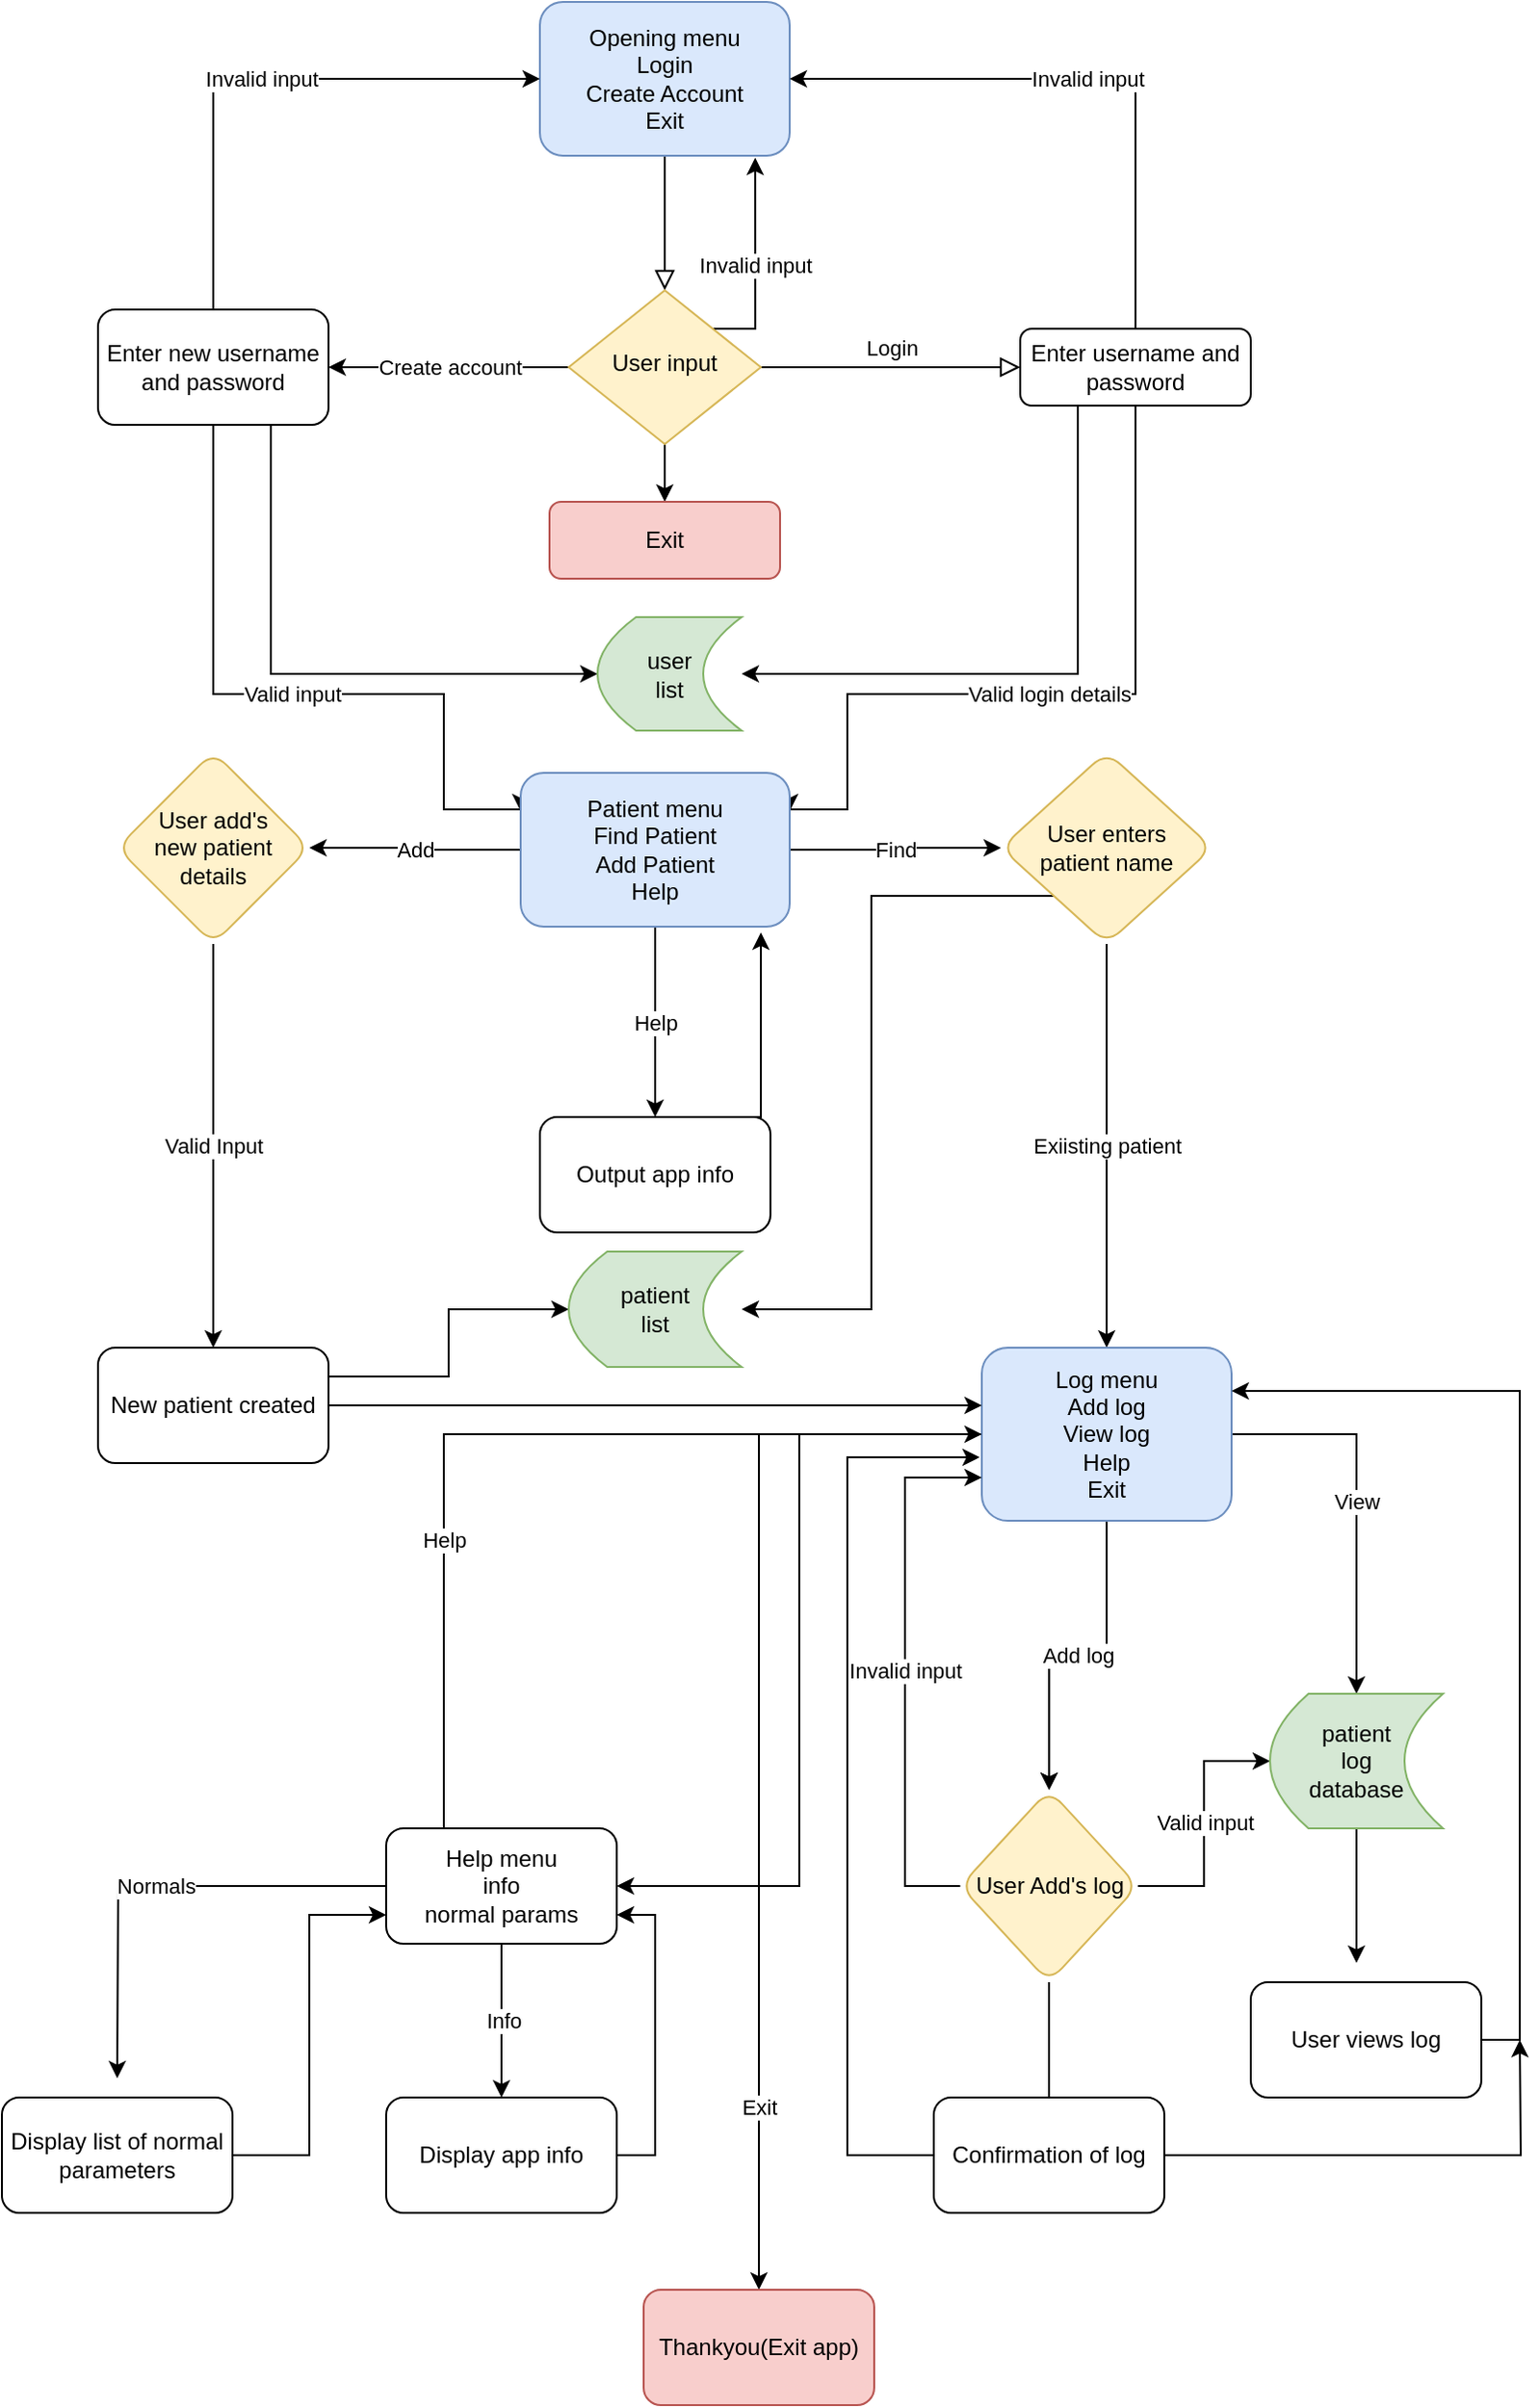 <mxfile version="13.7.3" type="device"><diagram id="C5RBs43oDa-KdzZeNtuy" name="Page-1"><mxGraphModel dx="946" dy="641" grid="1" gridSize="10" guides="1" tooltips="1" connect="1" arrows="1" fold="1" page="1" pageScale="1" pageWidth="827" pageHeight="1169" math="0" shadow="0"><root><mxCell id="WIyWlLk6GJQsqaUBKTNV-0"/><mxCell id="WIyWlLk6GJQsqaUBKTNV-1" parent="WIyWlLk6GJQsqaUBKTNV-0"/><mxCell id="WIyWlLk6GJQsqaUBKTNV-2" value="" style="rounded=0;html=1;jettySize=auto;orthogonalLoop=1;fontSize=11;endArrow=block;endFill=0;endSize=8;strokeWidth=1;shadow=0;labelBackgroundColor=none;edgeStyle=orthogonalEdgeStyle;" parent="WIyWlLk6GJQsqaUBKTNV-1" source="WIyWlLk6GJQsqaUBKTNV-3" target="WIyWlLk6GJQsqaUBKTNV-6" edge="1"><mxGeometry relative="1" as="geometry"/></mxCell><mxCell id="WIyWlLk6GJQsqaUBKTNV-3" value="Opening menu&lt;br&gt;Login&lt;br&gt;Create Account&lt;br&gt;Exit" style="rounded=1;whiteSpace=wrap;html=1;fontSize=12;glass=0;strokeWidth=1;shadow=0;fillColor=#dae8fc;strokeColor=#6c8ebf;" parent="WIyWlLk6GJQsqaUBKTNV-1" vertex="1"><mxGeometry x="360" y="40" width="130" height="80" as="geometry"/></mxCell><mxCell id="WIyWlLk6GJQsqaUBKTNV-5" value="Login" style="edgeStyle=orthogonalEdgeStyle;rounded=0;html=1;jettySize=auto;orthogonalLoop=1;fontSize=11;endArrow=block;endFill=0;endSize=8;strokeWidth=1;shadow=0;labelBackgroundColor=none;" parent="WIyWlLk6GJQsqaUBKTNV-1" source="WIyWlLk6GJQsqaUBKTNV-6" target="WIyWlLk6GJQsqaUBKTNV-7" edge="1"><mxGeometry y="10" relative="1" as="geometry"><mxPoint as="offset"/></mxGeometry></mxCell><mxCell id="6aqgp86RVmJRHBFmnbe4-3" value="Create account" style="edgeStyle=orthogonalEdgeStyle;rounded=0;orthogonalLoop=1;jettySize=auto;html=1;exitX=0;exitY=0.5;exitDx=0;exitDy=0;" parent="WIyWlLk6GJQsqaUBKTNV-1" source="WIyWlLk6GJQsqaUBKTNV-6" target="6aqgp86RVmJRHBFmnbe4-2" edge="1"><mxGeometry relative="1" as="geometry"/></mxCell><mxCell id="6aqgp86RVmJRHBFmnbe4-4" value="Invalid input" style="edgeStyle=orthogonalEdgeStyle;rounded=0;orthogonalLoop=1;jettySize=auto;html=1;exitX=1;exitY=0;exitDx=0;exitDy=0;entryX=0.862;entryY=1.013;entryDx=0;entryDy=0;entryPerimeter=0;" parent="WIyWlLk6GJQsqaUBKTNV-1" source="WIyWlLk6GJQsqaUBKTNV-6" target="WIyWlLk6GJQsqaUBKTNV-3" edge="1"><mxGeometry relative="1" as="geometry"><Array as="points"><mxPoint x="472" y="210"/></Array></mxGeometry></mxCell><mxCell id="6aqgp86RVmJRHBFmnbe4-47" style="edgeStyle=orthogonalEdgeStyle;rounded=0;orthogonalLoop=1;jettySize=auto;html=1;exitX=0.5;exitY=1;exitDx=0;exitDy=0;entryX=0.5;entryY=0;entryDx=0;entryDy=0;" parent="WIyWlLk6GJQsqaUBKTNV-1" source="WIyWlLk6GJQsqaUBKTNV-6" target="WIyWlLk6GJQsqaUBKTNV-11" edge="1"><mxGeometry relative="1" as="geometry"/></mxCell><mxCell id="WIyWlLk6GJQsqaUBKTNV-6" value="User input" style="rhombus;whiteSpace=wrap;html=1;shadow=0;fontFamily=Helvetica;fontSize=12;align=center;strokeWidth=1;spacing=6;spacingTop=-4;fillColor=#fff2cc;strokeColor=#d6b656;" parent="WIyWlLk6GJQsqaUBKTNV-1" vertex="1"><mxGeometry x="375" y="190" width="100" height="80" as="geometry"/></mxCell><mxCell id="6aqgp86RVmJRHBFmnbe4-40" value="Valid login details" style="edgeStyle=orthogonalEdgeStyle;rounded=0;orthogonalLoop=1;jettySize=auto;html=1;exitX=0.5;exitY=1;exitDx=0;exitDy=0;entryX=1;entryY=0.25;entryDx=0;entryDy=0;" parent="WIyWlLk6GJQsqaUBKTNV-1" source="WIyWlLk6GJQsqaUBKTNV-7" target="6aqgp86RVmJRHBFmnbe4-5" edge="1"><mxGeometry relative="1" as="geometry"><Array as="points"><mxPoint x="670" y="400"/><mxPoint x="520" y="400"/><mxPoint x="520" y="460"/></Array></mxGeometry></mxCell><mxCell id="6aqgp86RVmJRHBFmnbe4-41" value="Invalid input" style="edgeStyle=orthogonalEdgeStyle;rounded=0;orthogonalLoop=1;jettySize=auto;html=1;exitX=0.5;exitY=0;exitDx=0;exitDy=0;entryX=1;entryY=0.5;entryDx=0;entryDy=0;" parent="WIyWlLk6GJQsqaUBKTNV-1" source="WIyWlLk6GJQsqaUBKTNV-7" target="WIyWlLk6GJQsqaUBKTNV-3" edge="1"><mxGeometry relative="1" as="geometry"/></mxCell><mxCell id="6aqgp86RVmJRHBFmnbe4-50" style="edgeStyle=orthogonalEdgeStyle;rounded=0;orthogonalLoop=1;jettySize=auto;html=1;exitX=0.25;exitY=1;exitDx=0;exitDy=0;entryX=1;entryY=0.5;entryDx=0;entryDy=0;" parent="WIyWlLk6GJQsqaUBKTNV-1" source="WIyWlLk6GJQsqaUBKTNV-7" target="6aqgp86RVmJRHBFmnbe4-48" edge="1"><mxGeometry relative="1" as="geometry"/></mxCell><mxCell id="WIyWlLk6GJQsqaUBKTNV-7" value="Enter username and password" style="rounded=1;whiteSpace=wrap;html=1;fontSize=12;glass=0;strokeWidth=1;shadow=0;" parent="WIyWlLk6GJQsqaUBKTNV-1" vertex="1"><mxGeometry x="610" y="210" width="120" height="40" as="geometry"/></mxCell><mxCell id="WIyWlLk6GJQsqaUBKTNV-11" value="Exit" style="rounded=1;whiteSpace=wrap;html=1;fontSize=12;glass=0;strokeWidth=1;shadow=0;fillColor=#f8cecc;strokeColor=#b85450;" parent="WIyWlLk6GJQsqaUBKTNV-1" vertex="1"><mxGeometry x="365" y="300" width="120" height="40" as="geometry"/></mxCell><mxCell id="6aqgp86RVmJRHBFmnbe4-42" value="Valid input" style="edgeStyle=orthogonalEdgeStyle;rounded=0;orthogonalLoop=1;jettySize=auto;html=1;exitX=0.5;exitY=1;exitDx=0;exitDy=0;entryX=0;entryY=0.25;entryDx=0;entryDy=0;" parent="WIyWlLk6GJQsqaUBKTNV-1" source="6aqgp86RVmJRHBFmnbe4-2" target="6aqgp86RVmJRHBFmnbe4-5" edge="1"><mxGeometry relative="1" as="geometry"><Array as="points"><mxPoint x="190" y="400"/><mxPoint x="310" y="400"/><mxPoint x="310" y="460"/></Array></mxGeometry></mxCell><mxCell id="6aqgp86RVmJRHBFmnbe4-43" value="Invalid input" style="edgeStyle=orthogonalEdgeStyle;rounded=0;orthogonalLoop=1;jettySize=auto;html=1;exitX=0.5;exitY=0;exitDx=0;exitDy=0;entryX=0;entryY=0.5;entryDx=0;entryDy=0;" parent="WIyWlLk6GJQsqaUBKTNV-1" source="6aqgp86RVmJRHBFmnbe4-2" target="WIyWlLk6GJQsqaUBKTNV-3" edge="1"><mxGeometry relative="1" as="geometry"/></mxCell><mxCell id="6aqgp86RVmJRHBFmnbe4-49" style="edgeStyle=orthogonalEdgeStyle;rounded=0;orthogonalLoop=1;jettySize=auto;html=1;exitX=0.75;exitY=1;exitDx=0;exitDy=0;entryX=0;entryY=0.5;entryDx=0;entryDy=0;" parent="WIyWlLk6GJQsqaUBKTNV-1" source="6aqgp86RVmJRHBFmnbe4-2" target="6aqgp86RVmJRHBFmnbe4-48" edge="1"><mxGeometry relative="1" as="geometry"/></mxCell><mxCell id="6aqgp86RVmJRHBFmnbe4-2" value="Enter new username and password" style="rounded=1;whiteSpace=wrap;html=1;" parent="WIyWlLk6GJQsqaUBKTNV-1" vertex="1"><mxGeometry x="130" y="200" width="120" height="60" as="geometry"/></mxCell><mxCell id="6aqgp86RVmJRHBFmnbe4-11" value="Find" style="edgeStyle=orthogonalEdgeStyle;rounded=0;orthogonalLoop=1;jettySize=auto;html=1;" parent="WIyWlLk6GJQsqaUBKTNV-1" source="6aqgp86RVmJRHBFmnbe4-5" target="6aqgp86RVmJRHBFmnbe4-10" edge="1"><mxGeometry relative="1" as="geometry"/></mxCell><mxCell id="6aqgp86RVmJRHBFmnbe4-13" value="Add" style="edgeStyle=orthogonalEdgeStyle;rounded=0;orthogonalLoop=1;jettySize=auto;html=1;" parent="WIyWlLk6GJQsqaUBKTNV-1" source="6aqgp86RVmJRHBFmnbe4-5" target="6aqgp86RVmJRHBFmnbe4-12" edge="1"><mxGeometry relative="1" as="geometry"/></mxCell><mxCell id="6aqgp86RVmJRHBFmnbe4-15" value="Help" style="edgeStyle=orthogonalEdgeStyle;rounded=0;orthogonalLoop=1;jettySize=auto;html=1;" parent="WIyWlLk6GJQsqaUBKTNV-1" source="6aqgp86RVmJRHBFmnbe4-5" target="6aqgp86RVmJRHBFmnbe4-14" edge="1"><mxGeometry relative="1" as="geometry"/></mxCell><mxCell id="6aqgp86RVmJRHBFmnbe4-5" value="Patient menu&lt;br&gt;Find Patient&lt;br&gt;Add Patient&lt;br&gt;Help" style="rounded=1;whiteSpace=wrap;html=1;fillColor=#dae8fc;strokeColor=#6c8ebf;" parent="WIyWlLk6GJQsqaUBKTNV-1" vertex="1"><mxGeometry x="350" y="441" width="140" height="80" as="geometry"/></mxCell><mxCell id="6aqgp86RVmJRHBFmnbe4-19" value="Exiisting patient" style="edgeStyle=orthogonalEdgeStyle;rounded=0;orthogonalLoop=1;jettySize=auto;html=1;" parent="WIyWlLk6GJQsqaUBKTNV-1" source="6aqgp86RVmJRHBFmnbe4-10" target="6aqgp86RVmJRHBFmnbe4-18" edge="1"><mxGeometry relative="1" as="geometry"/></mxCell><mxCell id="6aqgp86RVmJRHBFmnbe4-46" style="edgeStyle=orthogonalEdgeStyle;rounded=0;orthogonalLoop=1;jettySize=auto;html=1;exitX=0;exitY=1;exitDx=0;exitDy=0;entryX=1;entryY=0.5;entryDx=0;entryDy=0;" parent="WIyWlLk6GJQsqaUBKTNV-1" source="6aqgp86RVmJRHBFmnbe4-10" target="6aqgp86RVmJRHBFmnbe4-44" edge="1"><mxGeometry relative="1" as="geometry"/></mxCell><mxCell id="6aqgp86RVmJRHBFmnbe4-10" value="User enters &lt;br&gt;patient name" style="rhombus;whiteSpace=wrap;html=1;rounded=1;fillColor=#fff2cc;strokeColor=#d6b656;" parent="WIyWlLk6GJQsqaUBKTNV-1" vertex="1"><mxGeometry x="600" y="430" width="110" height="100" as="geometry"/></mxCell><mxCell id="6aqgp86RVmJRHBFmnbe4-23" value="Valid Input" style="edgeStyle=orthogonalEdgeStyle;rounded=0;orthogonalLoop=1;jettySize=auto;html=1;" parent="WIyWlLk6GJQsqaUBKTNV-1" source="6aqgp86RVmJRHBFmnbe4-12" target="6aqgp86RVmJRHBFmnbe4-22" edge="1"><mxGeometry relative="1" as="geometry"/></mxCell><mxCell id="6aqgp86RVmJRHBFmnbe4-12" value="User add's &lt;br&gt;new patient &lt;br&gt;details" style="rhombus;whiteSpace=wrap;html=1;rounded=1;fillColor=#fff2cc;strokeColor=#d6b656;" parent="WIyWlLk6GJQsqaUBKTNV-1" vertex="1"><mxGeometry x="140" y="430" width="100" height="100" as="geometry"/></mxCell><mxCell id="6aqgp86RVmJRHBFmnbe4-17" style="edgeStyle=orthogonalEdgeStyle;rounded=0;orthogonalLoop=1;jettySize=auto;html=1;exitX=0.75;exitY=0;exitDx=0;exitDy=0;entryX=0.893;entryY=1.038;entryDx=0;entryDy=0;entryPerimeter=0;" parent="WIyWlLk6GJQsqaUBKTNV-1" source="6aqgp86RVmJRHBFmnbe4-14" target="6aqgp86RVmJRHBFmnbe4-5" edge="1"><mxGeometry relative="1" as="geometry"><Array as="points"><mxPoint x="475" y="620"/></Array></mxGeometry></mxCell><mxCell id="6aqgp86RVmJRHBFmnbe4-14" value="Output app info" style="whiteSpace=wrap;html=1;rounded=1;" parent="WIyWlLk6GJQsqaUBKTNV-1" vertex="1"><mxGeometry x="360" y="620" width="120" height="60" as="geometry"/></mxCell><mxCell id="6aqgp86RVmJRHBFmnbe4-28" value="" style="edgeStyle=orthogonalEdgeStyle;rounded=0;orthogonalLoop=1;jettySize=auto;html=1;" parent="WIyWlLk6GJQsqaUBKTNV-1" source="6aqgp86RVmJRHBFmnbe4-18" target="6aqgp86RVmJRHBFmnbe4-27" edge="1"><mxGeometry relative="1" as="geometry"/></mxCell><mxCell id="6aqgp86RVmJRHBFmnbe4-29" value="Add log" style="edgeStyle=orthogonalEdgeStyle;rounded=0;orthogonalLoop=1;jettySize=auto;html=1;" parent="WIyWlLk6GJQsqaUBKTNV-1" source="6aqgp86RVmJRHBFmnbe4-18" target="6aqgp86RVmJRHBFmnbe4-27" edge="1"><mxGeometry relative="1" as="geometry"/></mxCell><mxCell id="6aqgp86RVmJRHBFmnbe4-54" value="View" style="edgeStyle=orthogonalEdgeStyle;rounded=0;orthogonalLoop=1;jettySize=auto;html=1;entryX=0.5;entryY=0;entryDx=0;entryDy=0;" parent="WIyWlLk6GJQsqaUBKTNV-1" source="6aqgp86RVmJRHBFmnbe4-18" target="6aqgp86RVmJRHBFmnbe4-53" edge="1"><mxGeometry relative="1" as="geometry"/></mxCell><mxCell id="6aqgp86RVmJRHBFmnbe4-67" value="Exit" style="edgeStyle=orthogonalEdgeStyle;rounded=0;orthogonalLoop=1;jettySize=auto;html=1;exitX=0;exitY=0.5;exitDx=0;exitDy=0;entryX=0.5;entryY=0;entryDx=0;entryDy=0;" parent="WIyWlLk6GJQsqaUBKTNV-1" source="6aqgp86RVmJRHBFmnbe4-18" target="6aqgp86RVmJRHBFmnbe4-36" edge="1"><mxGeometry x="0.661" relative="1" as="geometry"><mxPoint as="offset"/></mxGeometry></mxCell><mxCell id="6aqgp86RVmJRHBFmnbe4-68" style="edgeStyle=orthogonalEdgeStyle;rounded=0;orthogonalLoop=1;jettySize=auto;html=1;exitX=0;exitY=0.5;exitDx=0;exitDy=0;entryX=1;entryY=0.5;entryDx=0;entryDy=0;" parent="WIyWlLk6GJQsqaUBKTNV-1" source="6aqgp86RVmJRHBFmnbe4-18" target="6aqgp86RVmJRHBFmnbe4-64" edge="1"><mxGeometry relative="1" as="geometry"/></mxCell><mxCell id="6aqgp86RVmJRHBFmnbe4-18" value="Log menu&lt;br&gt;Add log&lt;br&gt;View log&lt;br&gt;Help&lt;br&gt;Exit" style="whiteSpace=wrap;html=1;rounded=1;fillColor=#dae8fc;strokeColor=#6c8ebf;" parent="WIyWlLk6GJQsqaUBKTNV-1" vertex="1"><mxGeometry x="590" y="740" width="130" height="90" as="geometry"/></mxCell><mxCell id="6aqgp86RVmJRHBFmnbe4-24" style="edgeStyle=orthogonalEdgeStyle;rounded=0;orthogonalLoop=1;jettySize=auto;html=1;exitX=1;exitY=0.5;exitDx=0;exitDy=0;" parent="WIyWlLk6GJQsqaUBKTNV-1" source="6aqgp86RVmJRHBFmnbe4-22" edge="1"><mxGeometry relative="1" as="geometry"><mxPoint x="590" y="770" as="targetPoint"/></mxGeometry></mxCell><mxCell id="6aqgp86RVmJRHBFmnbe4-45" style="edgeStyle=orthogonalEdgeStyle;rounded=0;orthogonalLoop=1;jettySize=auto;html=1;exitX=1;exitY=0.25;exitDx=0;exitDy=0;entryX=0;entryY=0.5;entryDx=0;entryDy=0;" parent="WIyWlLk6GJQsqaUBKTNV-1" source="6aqgp86RVmJRHBFmnbe4-22" target="6aqgp86RVmJRHBFmnbe4-44" edge="1"><mxGeometry relative="1" as="geometry"/></mxCell><mxCell id="6aqgp86RVmJRHBFmnbe4-22" value="New patient created" style="whiteSpace=wrap;html=1;rounded=1;" parent="WIyWlLk6GJQsqaUBKTNV-1" vertex="1"><mxGeometry x="130" y="740" width="120" height="60" as="geometry"/></mxCell><mxCell id="6aqgp86RVmJRHBFmnbe4-52" style="edgeStyle=orthogonalEdgeStyle;rounded=0;orthogonalLoop=1;jettySize=auto;html=1;exitX=0.5;exitY=1;exitDx=0;exitDy=0;" parent="WIyWlLk6GJQsqaUBKTNV-1" source="6aqgp86RVmJRHBFmnbe4-27" edge="1"><mxGeometry relative="1" as="geometry"><mxPoint x="625" y="1170" as="targetPoint"/></mxGeometry></mxCell><mxCell id="6aqgp86RVmJRHBFmnbe4-56" value="Valid input" style="edgeStyle=orthogonalEdgeStyle;rounded=0;orthogonalLoop=1;jettySize=auto;html=1;exitX=1;exitY=0.5;exitDx=0;exitDy=0;entryX=0;entryY=0.5;entryDx=0;entryDy=0;" parent="WIyWlLk6GJQsqaUBKTNV-1" source="6aqgp86RVmJRHBFmnbe4-27" target="6aqgp86RVmJRHBFmnbe4-53" edge="1"><mxGeometry relative="1" as="geometry"/></mxCell><mxCell id="6aqgp86RVmJRHBFmnbe4-57" value="Invalid input" style="edgeStyle=orthogonalEdgeStyle;rounded=0;orthogonalLoop=1;jettySize=auto;html=1;exitX=0;exitY=0.5;exitDx=0;exitDy=0;entryX=0;entryY=0.75;entryDx=0;entryDy=0;" parent="WIyWlLk6GJQsqaUBKTNV-1" source="6aqgp86RVmJRHBFmnbe4-27" target="6aqgp86RVmJRHBFmnbe4-18" edge="1"><mxGeometry relative="1" as="geometry"><Array as="points"><mxPoint x="550" y="1020"/><mxPoint x="550" y="808"/></Array></mxGeometry></mxCell><mxCell id="6aqgp86RVmJRHBFmnbe4-27" value="User Add's log" style="rhombus;whiteSpace=wrap;html=1;rounded=1;fillColor=#fff2cc;strokeColor=#d6b656;" parent="WIyWlLk6GJQsqaUBKTNV-1" vertex="1"><mxGeometry x="578.75" y="970" width="92.5" height="100" as="geometry"/></mxCell><mxCell id="6aqgp86RVmJRHBFmnbe4-59" style="edgeStyle=orthogonalEdgeStyle;rounded=0;orthogonalLoop=1;jettySize=auto;html=1;exitX=1;exitY=0.5;exitDx=0;exitDy=0;entryX=1;entryY=0.25;entryDx=0;entryDy=0;" parent="WIyWlLk6GJQsqaUBKTNV-1" source="6aqgp86RVmJRHBFmnbe4-33" target="6aqgp86RVmJRHBFmnbe4-18" edge="1"><mxGeometry relative="1" as="geometry"/></mxCell><mxCell id="6aqgp86RVmJRHBFmnbe4-33" value="User views log" style="whiteSpace=wrap;html=1;rounded=1;" parent="WIyWlLk6GJQsqaUBKTNV-1" vertex="1"><mxGeometry x="730" y="1070" width="120" height="60" as="geometry"/></mxCell><mxCell id="6aqgp86RVmJRHBFmnbe4-36" value="Thankyou(Exit app)" style="rounded=1;whiteSpace=wrap;html=1;fillColor=#f8cecc;strokeColor=#b85450;" parent="WIyWlLk6GJQsqaUBKTNV-1" vertex="1"><mxGeometry x="414" y="1230" width="120" height="60" as="geometry"/></mxCell><mxCell id="6aqgp86RVmJRHBFmnbe4-76" style="edgeStyle=orthogonalEdgeStyle;rounded=0;orthogonalLoop=1;jettySize=auto;html=1;exitX=0;exitY=0.5;exitDx=0;exitDy=0;entryX=-0.008;entryY=0.633;entryDx=0;entryDy=0;entryPerimeter=0;" parent="WIyWlLk6GJQsqaUBKTNV-1" source="6aqgp86RVmJRHBFmnbe4-38" target="6aqgp86RVmJRHBFmnbe4-18" edge="1"><mxGeometry relative="1" as="geometry"><Array as="points"><mxPoint x="520" y="1160"/><mxPoint x="520" y="797"/></Array></mxGeometry></mxCell><mxCell id="6aqgp86RVmJRHBFmnbe4-79" style="edgeStyle=orthogonalEdgeStyle;rounded=0;orthogonalLoop=1;jettySize=auto;html=1;exitX=1;exitY=0.5;exitDx=0;exitDy=0;" parent="WIyWlLk6GJQsqaUBKTNV-1" source="6aqgp86RVmJRHBFmnbe4-38" edge="1"><mxGeometry relative="1" as="geometry"><mxPoint x="870" y="1100" as="targetPoint"/></mxGeometry></mxCell><mxCell id="6aqgp86RVmJRHBFmnbe4-38" value="Confirmation of log" style="rounded=1;whiteSpace=wrap;html=1;" parent="WIyWlLk6GJQsqaUBKTNV-1" vertex="1"><mxGeometry x="565" y="1130" width="120" height="60" as="geometry"/></mxCell><mxCell id="6aqgp86RVmJRHBFmnbe4-44" value="patient &lt;br&gt;list" style="shape=dataStorage;whiteSpace=wrap;html=1;fixedSize=1;fillColor=#d5e8d4;strokeColor=#82b366;" parent="WIyWlLk6GJQsqaUBKTNV-1" vertex="1"><mxGeometry x="375" y="690" width="90" height="60" as="geometry"/></mxCell><mxCell id="6aqgp86RVmJRHBFmnbe4-48" value="user &lt;br&gt;list" style="shape=dataStorage;whiteSpace=wrap;html=1;fixedSize=1;fillColor=#d5e8d4;strokeColor=#82b366;" parent="WIyWlLk6GJQsqaUBKTNV-1" vertex="1"><mxGeometry x="390" y="360" width="75" height="59" as="geometry"/></mxCell><mxCell id="6aqgp86RVmJRHBFmnbe4-55" style="edgeStyle=orthogonalEdgeStyle;rounded=0;orthogonalLoop=1;jettySize=auto;html=1;exitX=0.5;exitY=1;exitDx=0;exitDy=0;" parent="WIyWlLk6GJQsqaUBKTNV-1" source="6aqgp86RVmJRHBFmnbe4-53" edge="1"><mxGeometry relative="1" as="geometry"><mxPoint x="785" y="1060" as="targetPoint"/></mxGeometry></mxCell><mxCell id="6aqgp86RVmJRHBFmnbe4-53" value="patient&lt;br&gt;log &lt;br&gt;database" style="shape=dataStorage;whiteSpace=wrap;html=1;fixedSize=1;fillColor=#d5e8d4;strokeColor=#82b366;" parent="WIyWlLk6GJQsqaUBKTNV-1" vertex="1"><mxGeometry x="740" y="920" width="90" height="70" as="geometry"/></mxCell><mxCell id="6aqgp86RVmJRHBFmnbe4-69" value="Info" style="edgeStyle=orthogonalEdgeStyle;rounded=0;orthogonalLoop=1;jettySize=auto;html=1;exitX=0.5;exitY=1;exitDx=0;exitDy=0;" parent="WIyWlLk6GJQsqaUBKTNV-1" source="6aqgp86RVmJRHBFmnbe4-64" edge="1"><mxGeometry relative="1" as="geometry"><mxPoint x="340" y="1130" as="targetPoint"/></mxGeometry></mxCell><mxCell id="6aqgp86RVmJRHBFmnbe4-73" value="Normals" style="edgeStyle=orthogonalEdgeStyle;rounded=0;orthogonalLoop=1;jettySize=auto;html=1;exitX=0;exitY=0.5;exitDx=0;exitDy=0;" parent="WIyWlLk6GJQsqaUBKTNV-1" source="6aqgp86RVmJRHBFmnbe4-64" edge="1"><mxGeometry relative="1" as="geometry"><mxPoint x="140" y="1120" as="targetPoint"/></mxGeometry></mxCell><mxCell id="6aqgp86RVmJRHBFmnbe4-74" value="Help" style="edgeStyle=orthogonalEdgeStyle;rounded=0;orthogonalLoop=1;jettySize=auto;html=1;exitX=0.25;exitY=0;exitDx=0;exitDy=0;entryX=0;entryY=0.5;entryDx=0;entryDy=0;" parent="WIyWlLk6GJQsqaUBKTNV-1" source="6aqgp86RVmJRHBFmnbe4-64" target="6aqgp86RVmJRHBFmnbe4-18" edge="1"><mxGeometry x="-0.381" relative="1" as="geometry"><mxPoint as="offset"/></mxGeometry></mxCell><mxCell id="6aqgp86RVmJRHBFmnbe4-64" value="Help menu&lt;br&gt;info&lt;br&gt;normal params&lt;br&gt;" style="rounded=1;whiteSpace=wrap;html=1;" parent="WIyWlLk6GJQsqaUBKTNV-1" vertex="1"><mxGeometry x="280" y="990" width="120" height="60" as="geometry"/></mxCell><mxCell id="6aqgp86RVmJRHBFmnbe4-83" style="edgeStyle=orthogonalEdgeStyle;rounded=0;orthogonalLoop=1;jettySize=auto;html=1;exitX=1;exitY=0.5;exitDx=0;exitDy=0;entryX=1;entryY=0.75;entryDx=0;entryDy=0;" parent="WIyWlLk6GJQsqaUBKTNV-1" source="6aqgp86RVmJRHBFmnbe4-71" target="6aqgp86RVmJRHBFmnbe4-64" edge="1"><mxGeometry relative="1" as="geometry"/></mxCell><mxCell id="6aqgp86RVmJRHBFmnbe4-71" value="Display app info" style="rounded=1;whiteSpace=wrap;html=1;" parent="WIyWlLk6GJQsqaUBKTNV-1" vertex="1"><mxGeometry x="280" y="1130" width="120" height="60" as="geometry"/></mxCell><mxCell id="6aqgp86RVmJRHBFmnbe4-82" style="edgeStyle=orthogonalEdgeStyle;rounded=0;orthogonalLoop=1;jettySize=auto;html=1;exitX=1;exitY=0.5;exitDx=0;exitDy=0;entryX=0;entryY=0.75;entryDx=0;entryDy=0;" parent="WIyWlLk6GJQsqaUBKTNV-1" source="6aqgp86RVmJRHBFmnbe4-72" target="6aqgp86RVmJRHBFmnbe4-64" edge="1"><mxGeometry relative="1" as="geometry"/></mxCell><mxCell id="6aqgp86RVmJRHBFmnbe4-72" value="Display list of normal parameters" style="rounded=1;whiteSpace=wrap;html=1;" parent="WIyWlLk6GJQsqaUBKTNV-1" vertex="1"><mxGeometry x="80" y="1130" width="120" height="60" as="geometry"/></mxCell></root></mxGraphModel></diagram></mxfile>